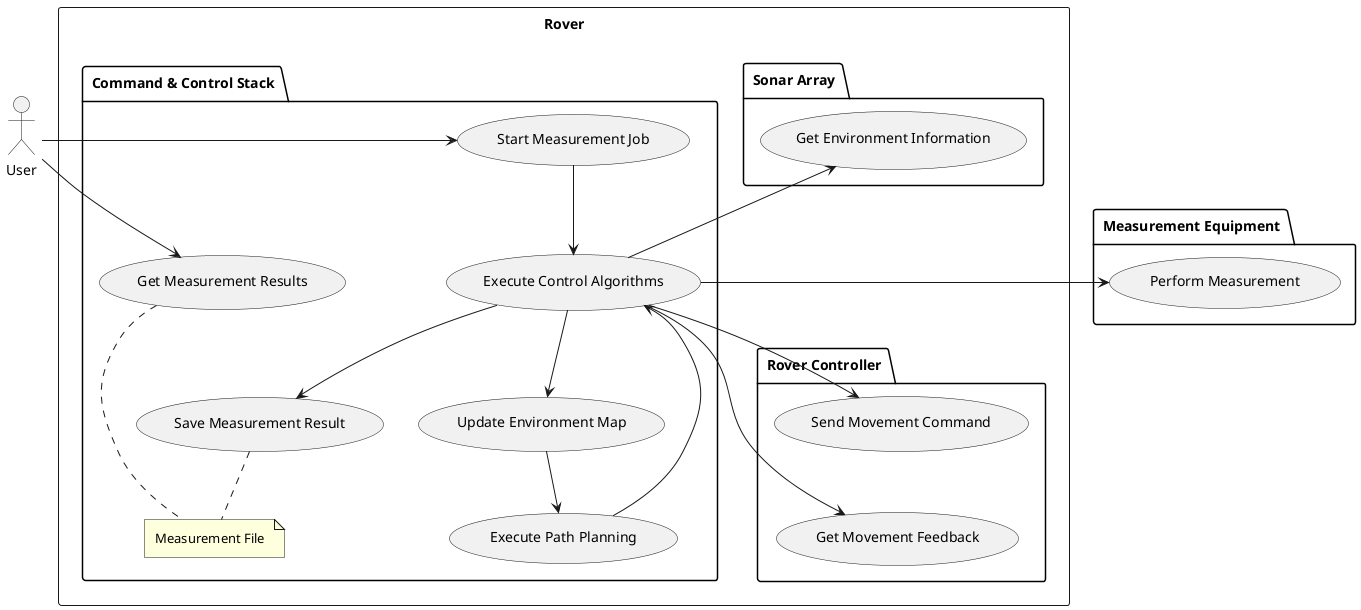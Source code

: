 @startuml

' skinparam linetype ortho
' skinparam ArrowThickness 3
skinparam Padding 5

actor User

rectangle "Rover" {
    package "Sonar Array" as sonar {
        usecase "Get Environment Information" as sonar_info
    }

    package "Rover Controller" as rover_controller {
        usecase "Send Movement Command" as navigate
        usecase "Get Movement Feedback" as feedback

        navigate -[hidden]- feedback
    }

    package "Command & Control Stack" as cc_stack {
        usecase "Start Measurement Job" as start_job
        usecase "Execute Control Algorithms" as exec_ctrl
        usecase "Save Measurement Result" as save_meas
        usecase "Get Measurement Results" as get_results
        usecase "Update Environment Map" as update_map
        usecase "Execute Path Planning" as path_planning 
        note "Measurement File" as file

        get_results -[hidden]- save_meas
    }
}

package "Measurement Equipment" as meas_eq {
    usecase "Perform Measurement" as measure
}

start_job -[hidden]right- measure
sonar_info -[hidden]down- measure


User -right-> start_job
User -right-> get_results

start_job -down-> exec_ctrl

exec_ctrl -down-> navigate
exec_ctrl -right-> measure
exec_ctrl -right-> feedback
exec_ctrl -up-> sonar_info
exec_ctrl -down-> save_meas
exec_ctrl -down-> update_map
exec_ctrl <-down- path_planning

save_meas .. file
get_results .. file

update_map -down-> path_planning



@enduml